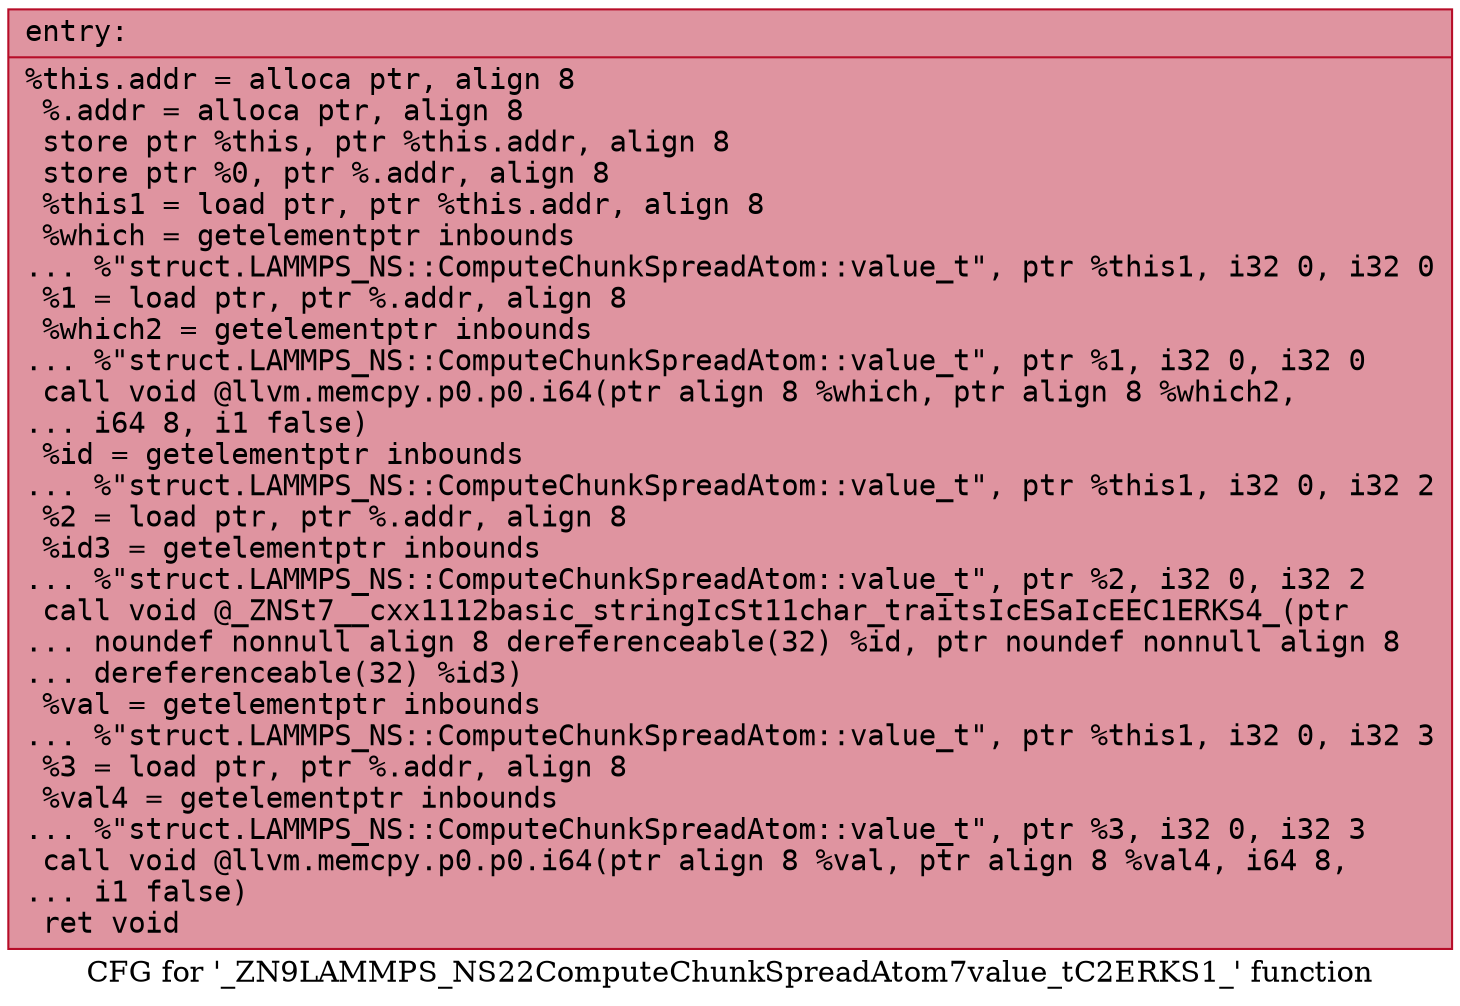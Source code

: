 digraph "CFG for '_ZN9LAMMPS_NS22ComputeChunkSpreadAtom7value_tC2ERKS1_' function" {
	label="CFG for '_ZN9LAMMPS_NS22ComputeChunkSpreadAtom7value_tC2ERKS1_' function";

	Node0x55a8964a18f0 [shape=record,color="#b70d28ff", style=filled, fillcolor="#b70d2870" fontname="Courier",label="{entry:\l|  %this.addr = alloca ptr, align 8\l  %.addr = alloca ptr, align 8\l  store ptr %this, ptr %this.addr, align 8\l  store ptr %0, ptr %.addr, align 8\l  %this1 = load ptr, ptr %this.addr, align 8\l  %which = getelementptr inbounds\l... %\"struct.LAMMPS_NS::ComputeChunkSpreadAtom::value_t\", ptr %this1, i32 0, i32 0\l  %1 = load ptr, ptr %.addr, align 8\l  %which2 = getelementptr inbounds\l... %\"struct.LAMMPS_NS::ComputeChunkSpreadAtom::value_t\", ptr %1, i32 0, i32 0\l  call void @llvm.memcpy.p0.p0.i64(ptr align 8 %which, ptr align 8 %which2,\l... i64 8, i1 false)\l  %id = getelementptr inbounds\l... %\"struct.LAMMPS_NS::ComputeChunkSpreadAtom::value_t\", ptr %this1, i32 0, i32 2\l  %2 = load ptr, ptr %.addr, align 8\l  %id3 = getelementptr inbounds\l... %\"struct.LAMMPS_NS::ComputeChunkSpreadAtom::value_t\", ptr %2, i32 0, i32 2\l  call void @_ZNSt7__cxx1112basic_stringIcSt11char_traitsIcESaIcEEC1ERKS4_(ptr\l... noundef nonnull align 8 dereferenceable(32) %id, ptr noundef nonnull align 8\l... dereferenceable(32) %id3)\l  %val = getelementptr inbounds\l... %\"struct.LAMMPS_NS::ComputeChunkSpreadAtom::value_t\", ptr %this1, i32 0, i32 3\l  %3 = load ptr, ptr %.addr, align 8\l  %val4 = getelementptr inbounds\l... %\"struct.LAMMPS_NS::ComputeChunkSpreadAtom::value_t\", ptr %3, i32 0, i32 3\l  call void @llvm.memcpy.p0.p0.i64(ptr align 8 %val, ptr align 8 %val4, i64 8,\l... i1 false)\l  ret void\l}"];
}
